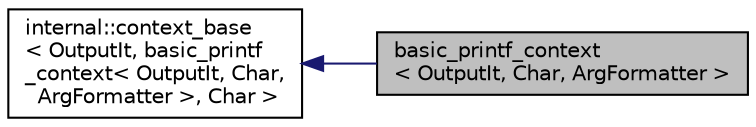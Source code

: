 digraph "basic_printf_context&lt; OutputIt, Char, ArgFormatter &gt;"
{
  edge [fontname="Helvetica",fontsize="10",labelfontname="Helvetica",labelfontsize="10"];
  node [fontname="Helvetica",fontsize="10",shape=record];
  rankdir="LR";
  Node1 [label="basic_printf_context\l\< OutputIt, Char, ArgFormatter \>",height=0.2,width=0.4,color="black", fillcolor="grey75", style="filled" fontcolor="black"];
  Node2 -> Node1 [dir="back",color="midnightblue",fontsize="10",style="solid",fontname="Helvetica"];
  Node2 [label="internal::context_base\l\< OutputIt, basic_printf\l_context\< OutputIt, Char,\l ArgFormatter \>, Char \>",height=0.2,width=0.4,color="black", fillcolor="white", style="filled",URL="$classinternal_1_1context__base.html"];
}
